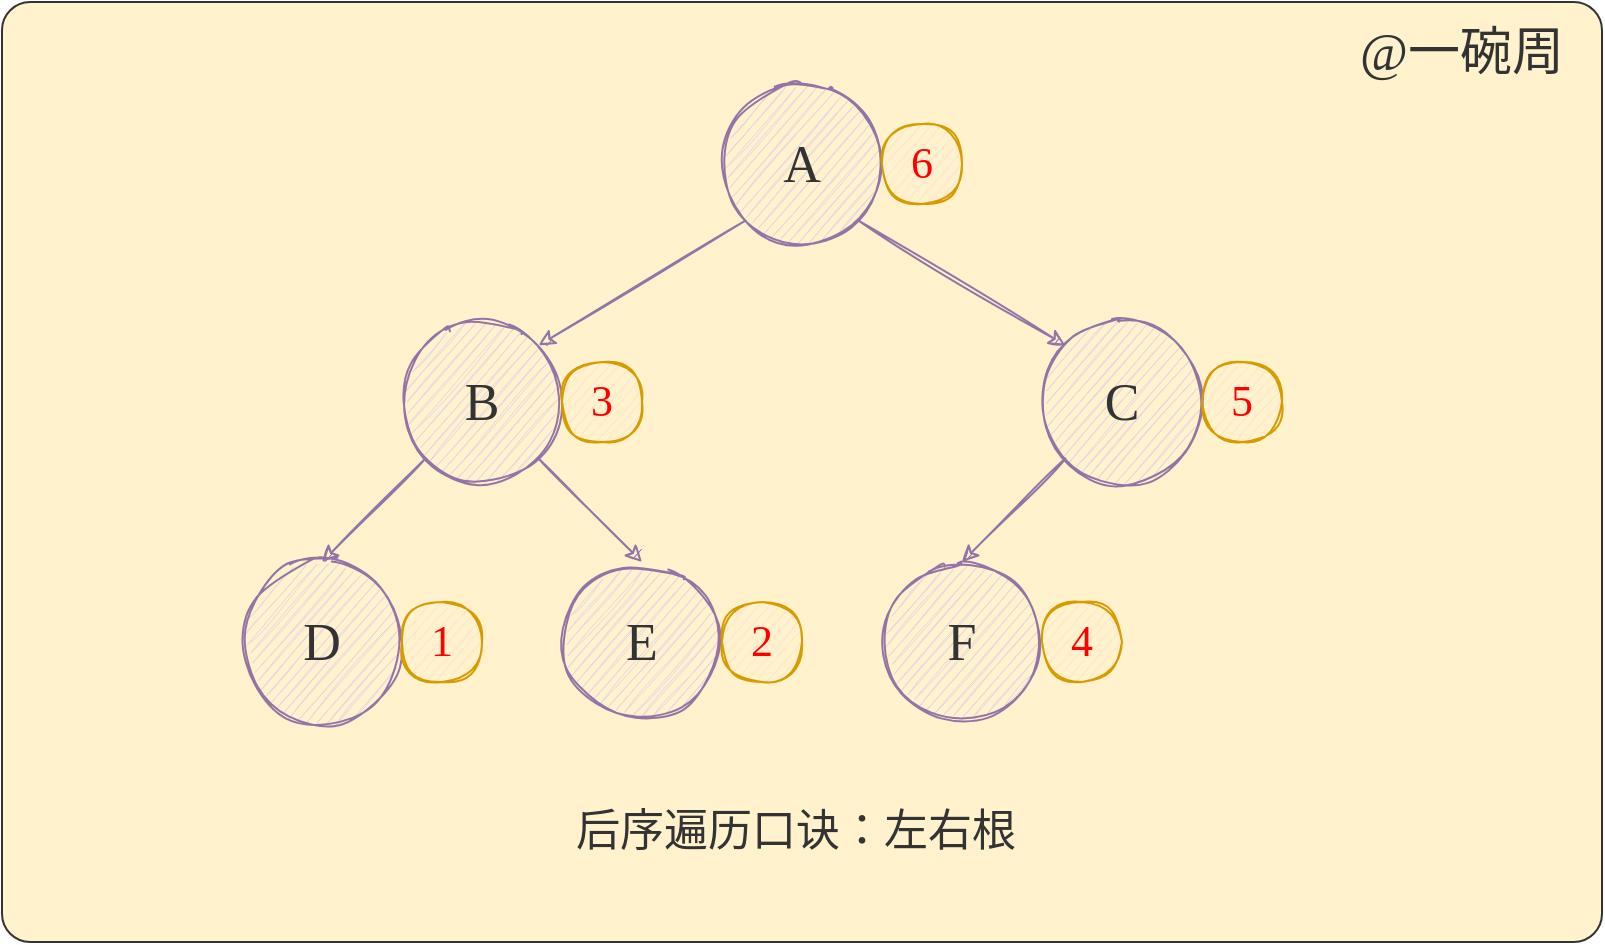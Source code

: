 <mxfile version="16.5.1" type="device"><diagram id="sbTQmbd6wwS1U6yTLp65" name="第 1 页"><mxGraphModel dx="1178" dy="695" grid="1" gridSize="10" guides="1" tooltips="1" connect="1" arrows="1" fold="1" page="0" pageScale="1" pageWidth="827" pageHeight="1169" math="0" shadow="0"><root><mxCell id="0"/><mxCell id="1" parent="0"/><mxCell id="rxAGCjy9rbUy3xPKVwOK-19" value="" style="rounded=1;whiteSpace=wrap;html=1;sketch=0;fillStyle=auto;fontFamily=Comic Sans MS;fontSize=26;strokeColor=#333333;fillColor=#fff2cc;arcSize=3;" parent="1" vertex="1"><mxGeometry x="160" y="280" width="800" height="470" as="geometry"/></mxCell><mxCell id="rxAGCjy9rbUy3xPKVwOK-12" style="rounded=0;sketch=1;orthogonalLoop=1;jettySize=auto;html=1;exitX=0;exitY=1;exitDx=0;exitDy=0;entryX=1;entryY=0;entryDx=0;entryDy=0;strokeColor=#9673A6;" parent="1" source="rxAGCjy9rbUy3xPKVwOK-1" target="rxAGCjy9rbUy3xPKVwOK-2" edge="1"><mxGeometry relative="1" as="geometry"/></mxCell><mxCell id="rxAGCjy9rbUy3xPKVwOK-13" style="edgeStyle=none;rounded=0;sketch=1;orthogonalLoop=1;jettySize=auto;html=1;exitX=1;exitY=1;exitDx=0;exitDy=0;entryX=0;entryY=0;entryDx=0;entryDy=0;strokeColor=#9673A6;" parent="1" source="rxAGCjy9rbUy3xPKVwOK-1" target="rxAGCjy9rbUy3xPKVwOK-4" edge="1"><mxGeometry relative="1" as="geometry"/></mxCell><mxCell id="rxAGCjy9rbUy3xPKVwOK-1" value="&lt;font style=&quot;font-size: 26px&quot; face=&quot;Comic Sans MS&quot; color=&quot;#333333&quot;&gt;A&lt;/font&gt;" style="ellipse;whiteSpace=wrap;html=1;fillColor=#e1d5e7;strokeColor=#9673a6;sketch=1;fillStyle=auto;" parent="1" vertex="1"><mxGeometry x="520" y="321" width="80" height="80" as="geometry"/></mxCell><mxCell id="rxAGCjy9rbUy3xPKVwOK-14" style="edgeStyle=none;rounded=0;sketch=1;orthogonalLoop=1;jettySize=auto;html=1;exitX=1;exitY=1;exitDx=0;exitDy=0;strokeColor=#9673A6;entryX=0.5;entryY=0;entryDx=0;entryDy=0;" parent="1" source="rxAGCjy9rbUy3xPKVwOK-2" target="rxAGCjy9rbUy3xPKVwOK-6" edge="1"><mxGeometry relative="1" as="geometry"/></mxCell><mxCell id="rxAGCjy9rbUy3xPKVwOK-15" style="edgeStyle=none;rounded=0;sketch=1;orthogonalLoop=1;jettySize=auto;html=1;exitX=0;exitY=1;exitDx=0;exitDy=0;entryX=0.5;entryY=0;entryDx=0;entryDy=0;strokeColor=#9673A6;" parent="1" source="rxAGCjy9rbUy3xPKVwOK-2" target="rxAGCjy9rbUy3xPKVwOK-5" edge="1"><mxGeometry relative="1" as="geometry"/></mxCell><mxCell id="rxAGCjy9rbUy3xPKVwOK-2" value="&lt;span style=&quot;color: rgb(51 , 51 , 51) ; font-family: &amp;#34;comic sans ms&amp;#34; ; font-size: 26px&quot;&gt;B&lt;/span&gt;" style="ellipse;whiteSpace=wrap;html=1;fillColor=#e1d5e7;strokeColor=#9673a6;sketch=1;fillStyle=auto;" parent="1" vertex="1"><mxGeometry x="360" y="440" width="80" height="80" as="geometry"/></mxCell><mxCell id="rxAGCjy9rbUy3xPKVwOK-16" style="edgeStyle=none;rounded=0;sketch=1;orthogonalLoop=1;jettySize=auto;html=1;exitX=0.5;exitY=1;exitDx=0;exitDy=0;strokeColor=#9673A6;" parent="1" edge="1"><mxGeometry relative="1" as="geometry"><mxPoint x="560" y="560" as="sourcePoint"/></mxGeometry></mxCell><mxCell id="rxAGCjy9rbUy3xPKVwOK-17" style="edgeStyle=none;rounded=0;sketch=1;orthogonalLoop=1;jettySize=auto;html=1;exitX=0;exitY=1;exitDx=0;exitDy=0;entryX=0.5;entryY=0;entryDx=0;entryDy=0;strokeColor=#9673A6;" parent="1" source="rxAGCjy9rbUy3xPKVwOK-4" target="rxAGCjy9rbUy3xPKVwOK-9" edge="1"><mxGeometry relative="1" as="geometry"/></mxCell><mxCell id="rxAGCjy9rbUy3xPKVwOK-4" value="&lt;span style=&quot;color: rgb(51 , 51 , 51) ; font-family: &amp;#34;comic sans ms&amp;#34; ; font-size: 26px&quot;&gt;C&lt;/span&gt;" style="ellipse;whiteSpace=wrap;html=1;fillColor=#e1d5e7;strokeColor=#9673a6;sketch=1;fillStyle=auto;" parent="1" vertex="1"><mxGeometry x="680" y="440" width="80" height="80" as="geometry"/></mxCell><mxCell id="rxAGCjy9rbUy3xPKVwOK-5" value="&lt;span style=&quot;color: rgb(51 , 51 , 51) ; font-family: &amp;#34;comic sans ms&amp;#34; ; font-size: 26px&quot;&gt;D&lt;/span&gt;" style="ellipse;whiteSpace=wrap;html=1;fillColor=#e1d5e7;strokeColor=#9673a6;sketch=1;fillStyle=auto;" parent="1" vertex="1"><mxGeometry x="280" y="560" width="80" height="80" as="geometry"/></mxCell><mxCell id="rxAGCjy9rbUy3xPKVwOK-6" value="&lt;span style=&quot;color: rgb(51 , 51 , 51) ; font-family: &amp;#34;comic sans ms&amp;#34; ; font-size: 26px&quot;&gt;E&lt;/span&gt;" style="ellipse;whiteSpace=wrap;html=1;fillColor=#e1d5e7;strokeColor=#9673a6;sketch=1;fillStyle=auto;" parent="1" vertex="1"><mxGeometry x="440" y="560" width="80" height="80" as="geometry"/></mxCell><mxCell id="rxAGCjy9rbUy3xPKVwOK-9" value="&lt;span style=&quot;color: rgb(51 , 51 , 51) ; font-family: &amp;#34;comic sans ms&amp;#34; ; font-size: 26px&quot;&gt;F&lt;/span&gt;" style="ellipse;whiteSpace=wrap;html=1;fillColor=#e1d5e7;strokeColor=#9673a6;sketch=1;fillStyle=auto;" parent="1" vertex="1"><mxGeometry x="600" y="560" width="80" height="80" as="geometry"/></mxCell><mxCell id="rxAGCjy9rbUy3xPKVwOK-21" value="@一碗周" style="text;html=1;strokeColor=none;fillColor=none;align=center;verticalAlign=middle;whiteSpace=wrap;rounded=0;sketch=1;fillStyle=auto;fontFamily=Comic Sans MS;fontSize=26;fontColor=#333333;" parent="1" vertex="1"><mxGeometry x="830" y="290" width="120" height="30" as="geometry"/></mxCell><mxCell id="tnHNbuY3SRbxiLm3_mbt-1" value="&lt;font face=&quot;Comic Sans MS&quot; color=&quot;#ff0000&quot;&gt;1&lt;/font&gt;" style="text;html=1;strokeColor=#d79b00;fillColor=#ffe6cc;align=center;verticalAlign=middle;whiteSpace=wrap;rounded=1;fontSize=22;sketch=1;arcSize=50;" parent="1" vertex="1"><mxGeometry x="360" y="580" width="40" height="40" as="geometry"/></mxCell><mxCell id="tnHNbuY3SRbxiLm3_mbt-2" value="&lt;font face=&quot;Comic Sans MS&quot; color=&quot;#ff0000&quot;&gt;2&lt;/font&gt;" style="text;html=1;strokeColor=#d79b00;fillColor=#ffe6cc;align=center;verticalAlign=middle;whiteSpace=wrap;rounded=1;fontSize=22;sketch=1;arcSize=50;" parent="1" vertex="1"><mxGeometry x="520" y="580" width="40" height="40" as="geometry"/></mxCell><mxCell id="tnHNbuY3SRbxiLm3_mbt-3" value="&lt;font face=&quot;Comic Sans MS&quot; color=&quot;#ff0000&quot;&gt;3&lt;/font&gt;" style="text;html=1;strokeColor=#d79b00;fillColor=#ffe6cc;align=center;verticalAlign=middle;whiteSpace=wrap;rounded=1;fontSize=22;sketch=1;arcSize=50;" parent="1" vertex="1"><mxGeometry x="440" y="460" width="40" height="40" as="geometry"/></mxCell><mxCell id="tnHNbuY3SRbxiLm3_mbt-4" value="&lt;font face=&quot;Comic Sans MS&quot; color=&quot;#ff0000&quot;&gt;4&lt;/font&gt;" style="text;html=1;strokeColor=#d79b00;fillColor=#ffe6cc;align=center;verticalAlign=middle;whiteSpace=wrap;rounded=1;fontSize=22;sketch=1;arcSize=50;" parent="1" vertex="1"><mxGeometry x="680" y="580" width="40" height="40" as="geometry"/></mxCell><mxCell id="tnHNbuY3SRbxiLm3_mbt-5" value="&lt;font face=&quot;Comic Sans MS&quot; color=&quot;#ff0000&quot;&gt;5&lt;/font&gt;" style="text;html=1;strokeColor=#d79b00;fillColor=#ffe6cc;align=center;verticalAlign=middle;whiteSpace=wrap;rounded=1;fontSize=22;sketch=1;arcSize=50;" parent="1" vertex="1"><mxGeometry x="760" y="460" width="40" height="40" as="geometry"/></mxCell><mxCell id="tnHNbuY3SRbxiLm3_mbt-6" value="&lt;font face=&quot;Comic Sans MS&quot; color=&quot;#ff0000&quot;&gt;6&lt;/font&gt;" style="text;html=1;strokeColor=#d79b00;fillColor=#ffe6cc;align=center;verticalAlign=middle;whiteSpace=wrap;rounded=1;fontSize=22;sketch=1;arcSize=50;" parent="1" vertex="1"><mxGeometry x="600" y="341" width="40" height="40" as="geometry"/></mxCell><mxCell id="OCFyz32XaKQARet6AXfv-1" value="&lt;font color=&quot;#333333&quot; style=&quot;font-size: 22px&quot;&gt;后序遍历口诀：&lt;/font&gt;&lt;span style=&quot;color: rgb(51 , 51 , 51) ; font-size: 22px&quot;&gt;左&lt;/span&gt;&lt;font color=&quot;#333333&quot; style=&quot;font-size: 22px&quot;&gt;右&lt;/font&gt;&lt;span style=&quot;color: rgb(51 , 51 , 51) ; font-size: 22px&quot;&gt;根&lt;/span&gt;" style="text;html=1;strokeColor=none;fillColor=none;align=left;verticalAlign=middle;whiteSpace=wrap;rounded=0;sketch=1;fontFamily=Comic Sans MS;fontSize=14;fontColor=#FF0000;" vertex="1" parent="1"><mxGeometry x="445" y="680" width="230" height="30" as="geometry"/></mxCell></root></mxGraphModel></diagram></mxfile>